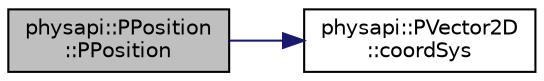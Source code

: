 digraph "physapi::PPosition::PPosition"
{
 // LATEX_PDF_SIZE
  edge [fontname="Helvetica",fontsize="10",labelfontname="Helvetica",labelfontsize="10"];
  node [fontname="Helvetica",fontsize="10",shape=record];
  rankdir="LR";
  Node1 [label="physapi::PPosition\l::PPosition",height=0.2,width=0.4,color="black", fillcolor="grey75", style="filled", fontcolor="black",tooltip="Construct a new radius vector with the specified coordinates."];
  Node1 -> Node2 [color="midnightblue",fontsize="10",style="solid"];
  Node2 [label="physapi::PVector2D\l::coordSys",height=0.2,width=0.4,color="black", fillcolor="white", style="filled",URL="$classphysapi_1_1_p_vector2_d.html#a921d7965babf2352574778ca97cea71d",tooltip="Get the current coordinate system."];
}
